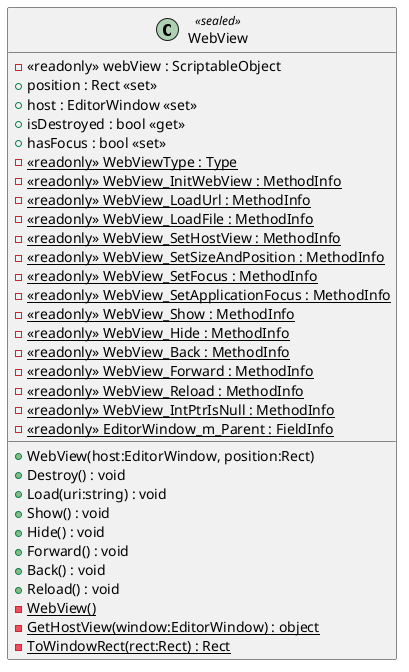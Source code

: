 @startuml
class WebView <<sealed>> {
    + WebView(host:EditorWindow, position:Rect)
    - <<readonly>> webView : ScriptableObject
    + position : Rect <<set>>
    + host : EditorWindow <<set>>
    + isDestroyed : bool <<get>>
    + hasFocus : bool <<set>>
    + Destroy() : void
    + Load(uri:string) : void
    + Show() : void
    + Hide() : void
    + Forward() : void
    + Back() : void
    + Reload() : void
    {static} - WebView()
    - {static} <<readonly>> WebViewType : Type
    - {static} <<readonly>> WebView_InitWebView : MethodInfo
    - {static} <<readonly>> WebView_LoadUrl : MethodInfo
    - {static} <<readonly>> WebView_LoadFile : MethodInfo
    - {static} <<readonly>> WebView_SetHostView : MethodInfo
    - {static} <<readonly>> WebView_SetSizeAndPosition : MethodInfo
    - {static} <<readonly>> WebView_SetFocus : MethodInfo
    - {static} <<readonly>> WebView_SetApplicationFocus : MethodInfo
    - {static} <<readonly>> WebView_Show : MethodInfo
    - {static} <<readonly>> WebView_Hide : MethodInfo
    - {static} <<readonly>> WebView_Back : MethodInfo
    - {static} <<readonly>> WebView_Forward : MethodInfo
    - {static} <<readonly>> WebView_Reload : MethodInfo
    - {static} <<readonly>> WebView_IntPtrIsNull : MethodInfo
    - {static} <<readonly>> EditorWindow_m_Parent : FieldInfo
    - {static} GetHostView(window:EditorWindow) : object
    - {static} ToWindowRect(rect:Rect) : Rect
}
@enduml
